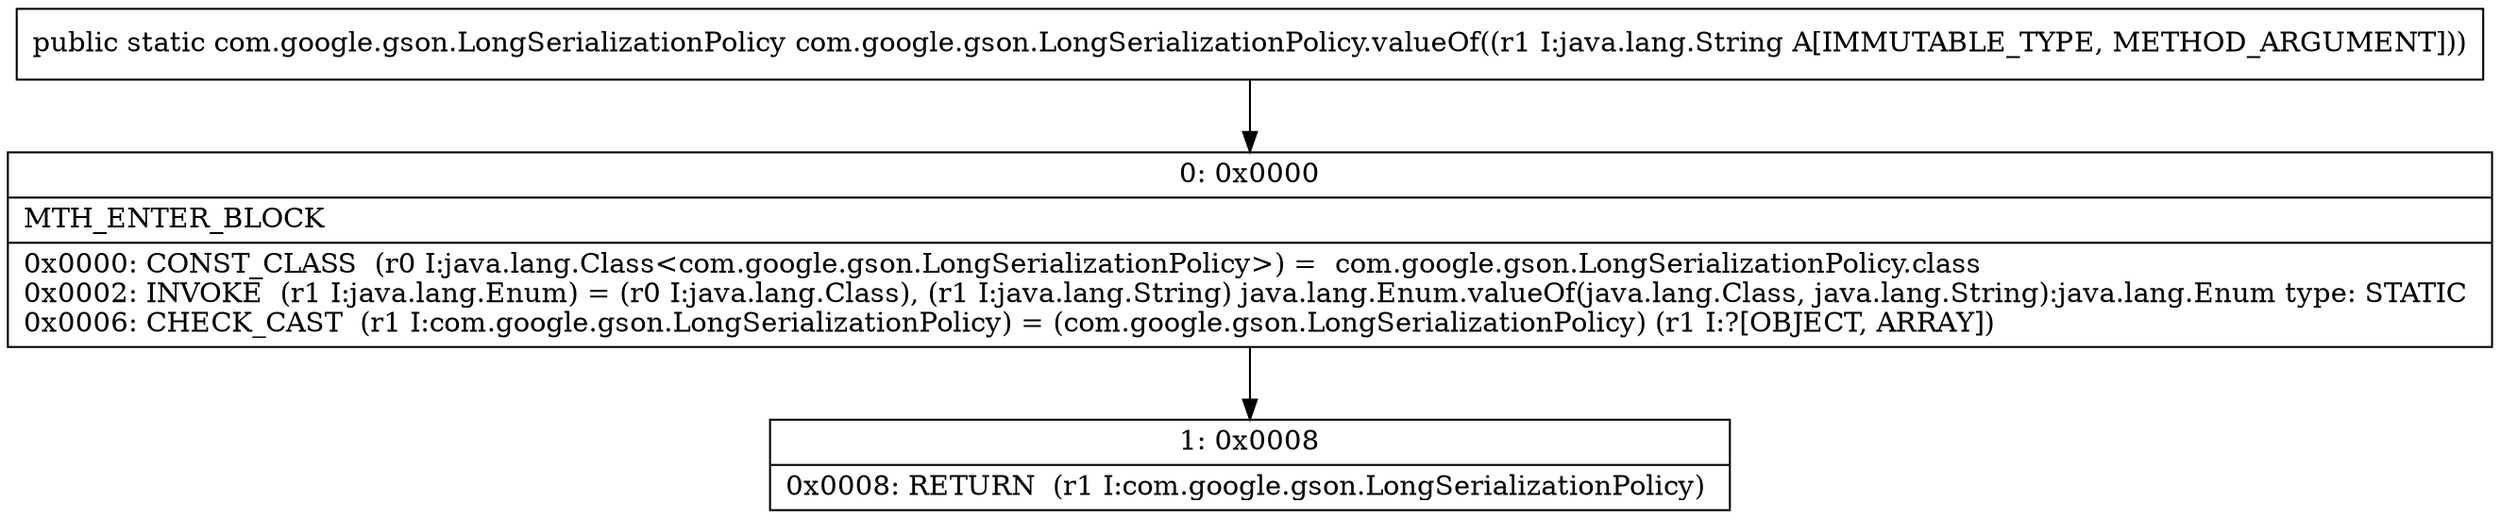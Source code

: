 digraph "CFG forcom.google.gson.LongSerializationPolicy.valueOf(Ljava\/lang\/String;)Lcom\/google\/gson\/LongSerializationPolicy;" {
Node_0 [shape=record,label="{0\:\ 0x0000|MTH_ENTER_BLOCK\l|0x0000: CONST_CLASS  (r0 I:java.lang.Class\<com.google.gson.LongSerializationPolicy\>) =  com.google.gson.LongSerializationPolicy.class \l0x0002: INVOKE  (r1 I:java.lang.Enum) = (r0 I:java.lang.Class), (r1 I:java.lang.String) java.lang.Enum.valueOf(java.lang.Class, java.lang.String):java.lang.Enum type: STATIC \l0x0006: CHECK_CAST  (r1 I:com.google.gson.LongSerializationPolicy) = (com.google.gson.LongSerializationPolicy) (r1 I:?[OBJECT, ARRAY]) \l}"];
Node_1 [shape=record,label="{1\:\ 0x0008|0x0008: RETURN  (r1 I:com.google.gson.LongSerializationPolicy) \l}"];
MethodNode[shape=record,label="{public static com.google.gson.LongSerializationPolicy com.google.gson.LongSerializationPolicy.valueOf((r1 I:java.lang.String A[IMMUTABLE_TYPE, METHOD_ARGUMENT])) }"];
MethodNode -> Node_0;
Node_0 -> Node_1;
}

